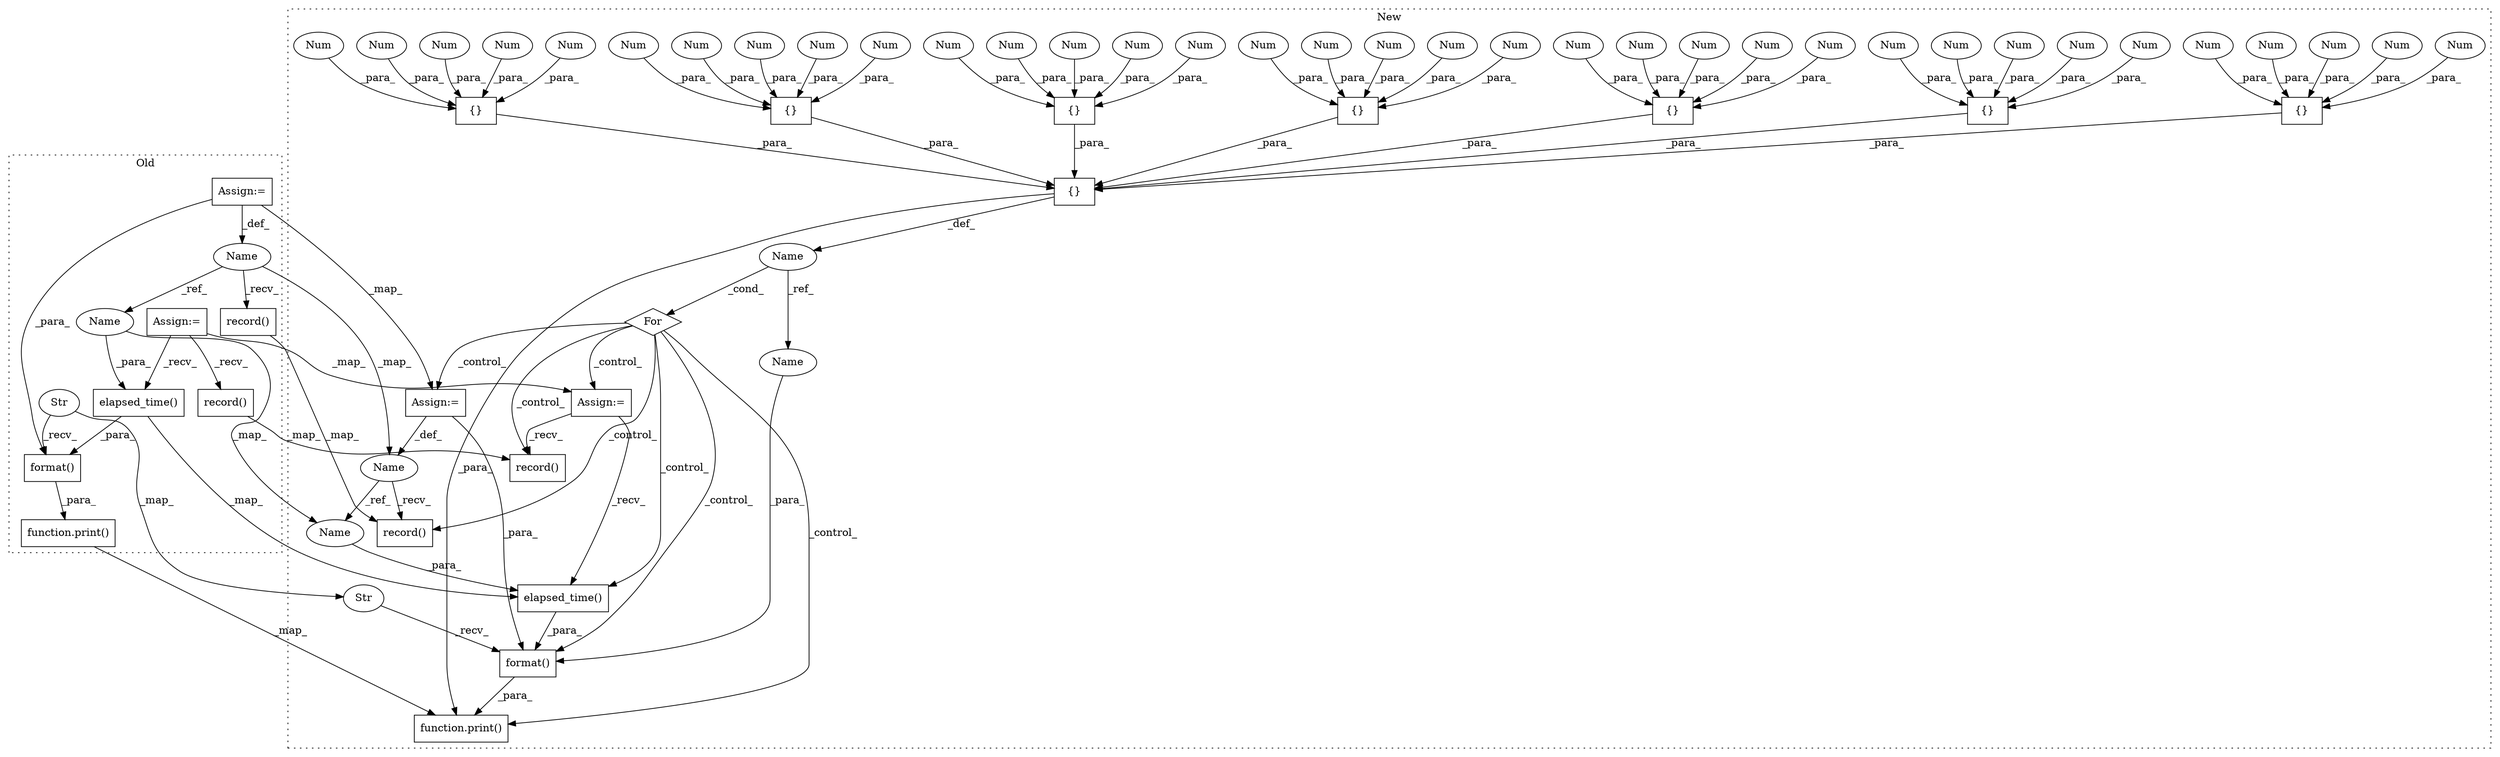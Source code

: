 digraph G {
subgraph cluster0 {
1 [label="elapsed_time()" a="75" s="3540,3562" l="19,1" shape="box"];
4 [label="Assign:=" a="68" s="3209" l="3" shape="box"];
6 [label="Name" a="87" s="3257" l="3" shape="ellipse"];
8 [label="record()" a="75" s="3413" l="12" shape="box"];
9 [label="format()" a="75" s="3473,3563" l="51,10" shape="box"];
12 [label="Str" a="66" s="3473" l="30" shape="ellipse"];
14 [label="function.print()" a="75" s="3467,3573" l="6,1" shape="box"];
16 [label="record()" a="75" s="3308" l="14" shape="box"];
17 [label="Assign:=" a="68" s="3260" l="3" shape="box"];
66 [label="Name" a="87" s="3559" l="3" shape="ellipse"];
label = "Old";
style="dotted";
}
subgraph cluster1 {
2 [label="elapsed_time()" a="75" s="3951,3973" l="19,1" shape="box"];
3 [label="Assign:=" a="68" s="3563" l="3" shape="box"];
5 [label="Name" a="87" s="3615" l="3" shape="ellipse"];
7 [label="record()" a="75" s="3787" l="12" shape="box"];
10 [label="format()" a="75" s="3855,3974" l="65,14" shape="box"];
11 [label="Str" a="66" s="3855" l="40" shape="ellipse"];
13 [label="function.print()" a="75" s="3849,3988" l="6,1" shape="box"];
15 [label="record()" a="75" s="3670" l="14" shape="box"];
18 [label="Assign:=" a="68" s="3618" l="3" shape="box"];
19 [label="{}" a="59" s="3109,3129" l="1,0" shape="box"];
20 [label="Name" a="87" s="2946" l="1" shape="ellipse"];
21 [label="{}" a="59" s="3001,3022" l="1,0" shape="box"];
22 [label="For" a="107" s="2930,3213" l="4,14" shape="diamond"];
23 [label="{}" a="59" s="2951,3202" l="14,0" shape="box"];
24 [label="Num" a="76" s="3126" l="3" shape="ellipse"];
25 [label="{}" a="59" s="3037,3058" l="1,0" shape="box"];
26 [label="Num" a="76" s="3050" l="3" shape="ellipse"];
27 [label="{}" a="59" s="2965,2986" l="1,0" shape="box"];
28 [label="Num" a="76" s="3038" l="2" shape="ellipse"];
29 [label="{}" a="59" s="3144,3166" l="1,0" shape="box"];
30 [label="Num" a="76" s="3002" l="1" shape="ellipse"];
31 [label="{}" a="59" s="3181,3201" l="1,0" shape="box"];
32 [label="Num" a="76" s="3199" l="2" shape="ellipse"];
33 [label="{}" a="59" s="3073,3094" l="1,0" shape="box"];
34 [label="Num" a="76" s="3195" l="2" shape="ellipse"];
35 [label="Num" a="76" s="2978" l="3" shape="ellipse"];
36 [label="Num" a="76" s="3110" l="1" shape="ellipse"];
37 [label="Num" a="76" s="3113" l="3" shape="ellipse"];
38 [label="Num" a="76" s="3047" l="1" shape="ellipse"];
39 [label="Num" a="76" s="3055" l="3" shape="ellipse"];
40 [label="Num" a="76" s="3019" l="3" shape="ellipse"];
41 [label="Num" a="76" s="3005" l="4" shape="ellipse"];
42 [label="Num" a="76" s="3145" l="2" shape="ellipse"];
43 [label="Num" a="76" s="3155" l="1" shape="ellipse"];
44 [label="Num" a="76" s="3083" l="1" shape="ellipse"];
45 [label="Num" a="76" s="3014" l="3" shape="ellipse"];
46 [label="Num" a="76" s="3158" l="3" shape="ellipse"];
47 [label="Num" a="76" s="3163" l="3" shape="ellipse"];
48 [label="Num" a="76" s="3121" l="3" shape="ellipse"];
49 [label="Num" a="76" s="3011" l="1" shape="ellipse"];
50 [label="Num" a="76" s="3042" l="3" shape="ellipse"];
51 [label="Num" a="76" s="3091" l="3" shape="ellipse"];
52 [label="Num" a="76" s="2969" l="4" shape="ellipse"];
53 [label="Num" a="76" s="2983" l="3" shape="ellipse"];
54 [label="Num" a="76" s="3074" l="2" shape="ellipse"];
55 [label="Num" a="76" s="3078" l="3" shape="ellipse"];
56 [label="Num" a="76" s="2966" l="1" shape="ellipse"];
57 [label="Num" a="76" s="3118" l="1" shape="ellipse"];
58 [label="Num" a="76" s="3182" l="2" shape="ellipse"];
59 [label="Num" a="76" s="3149" l="4" shape="ellipse"];
60 [label="Num" a="76" s="3186" l="4" shape="ellipse"];
61 [label="Num" a="76" s="3086" l="3" shape="ellipse"];
62 [label="Num" a="76" s="2975" l="1" shape="ellipse"];
63 [label="Num" a="76" s="3192" l="1" shape="ellipse"];
64 [label="Name" a="87" s="3970" l="3" shape="ellipse"];
65 [label="Name" a="87" s="3932" l="1" shape="ellipse"];
label = "New";
style="dotted";
}
1 -> 2 [label="_map_"];
1 -> 9 [label="_para_"];
2 -> 10 [label="_para_"];
3 -> 15 [label="_recv_"];
3 -> 2 [label="_recv_"];
4 -> 3 [label="_map_"];
4 -> 1 [label="_recv_"];
4 -> 16 [label="_recv_"];
5 -> 64 [label="_ref_"];
5 -> 7 [label="_recv_"];
6 -> 66 [label="_ref_"];
6 -> 8 [label="_recv_"];
6 -> 5 [label="_map_"];
8 -> 7 [label="_map_"];
9 -> 14 [label="_para_"];
10 -> 13 [label="_para_"];
11 -> 10 [label="_recv_"];
12 -> 9 [label="_recv_"];
12 -> 11 [label="_map_"];
14 -> 13 [label="_map_"];
16 -> 15 [label="_map_"];
17 -> 18 [label="_map_"];
17 -> 9 [label="_para_"];
17 -> 6 [label="_def_"];
18 -> 5 [label="_def_"];
18 -> 10 [label="_para_"];
19 -> 23 [label="_para_"];
20 -> 22 [label="_cond_"];
20 -> 65 [label="_ref_"];
21 -> 23 [label="_para_"];
22 -> 10 [label="_control_"];
22 -> 18 [label="_control_"];
22 -> 3 [label="_control_"];
22 -> 7 [label="_control_"];
22 -> 13 [label="_control_"];
22 -> 2 [label="_control_"];
22 -> 15 [label="_control_"];
23 -> 13 [label="_para_"];
23 -> 20 [label="_def_"];
24 -> 19 [label="_para_"];
25 -> 23 [label="_para_"];
26 -> 25 [label="_para_"];
27 -> 23 [label="_para_"];
28 -> 25 [label="_para_"];
29 -> 23 [label="_para_"];
30 -> 21 [label="_para_"];
31 -> 23 [label="_para_"];
32 -> 31 [label="_para_"];
33 -> 23 [label="_para_"];
34 -> 31 [label="_para_"];
35 -> 27 [label="_para_"];
36 -> 19 [label="_para_"];
37 -> 19 [label="_para_"];
38 -> 25 [label="_para_"];
39 -> 25 [label="_para_"];
40 -> 21 [label="_para_"];
41 -> 21 [label="_para_"];
42 -> 29 [label="_para_"];
43 -> 29 [label="_para_"];
44 -> 33 [label="_para_"];
45 -> 21 [label="_para_"];
46 -> 29 [label="_para_"];
47 -> 29 [label="_para_"];
48 -> 19 [label="_para_"];
49 -> 21 [label="_para_"];
50 -> 25 [label="_para_"];
51 -> 33 [label="_para_"];
52 -> 27 [label="_para_"];
53 -> 27 [label="_para_"];
54 -> 33 [label="_para_"];
55 -> 33 [label="_para_"];
56 -> 27 [label="_para_"];
57 -> 19 [label="_para_"];
58 -> 31 [label="_para_"];
59 -> 29 [label="_para_"];
60 -> 31 [label="_para_"];
61 -> 33 [label="_para_"];
62 -> 27 [label="_para_"];
63 -> 31 [label="_para_"];
64 -> 2 [label="_para_"];
65 -> 10 [label="_para_"];
66 -> 1 [label="_para_"];
66 -> 64 [label="_map_"];
}